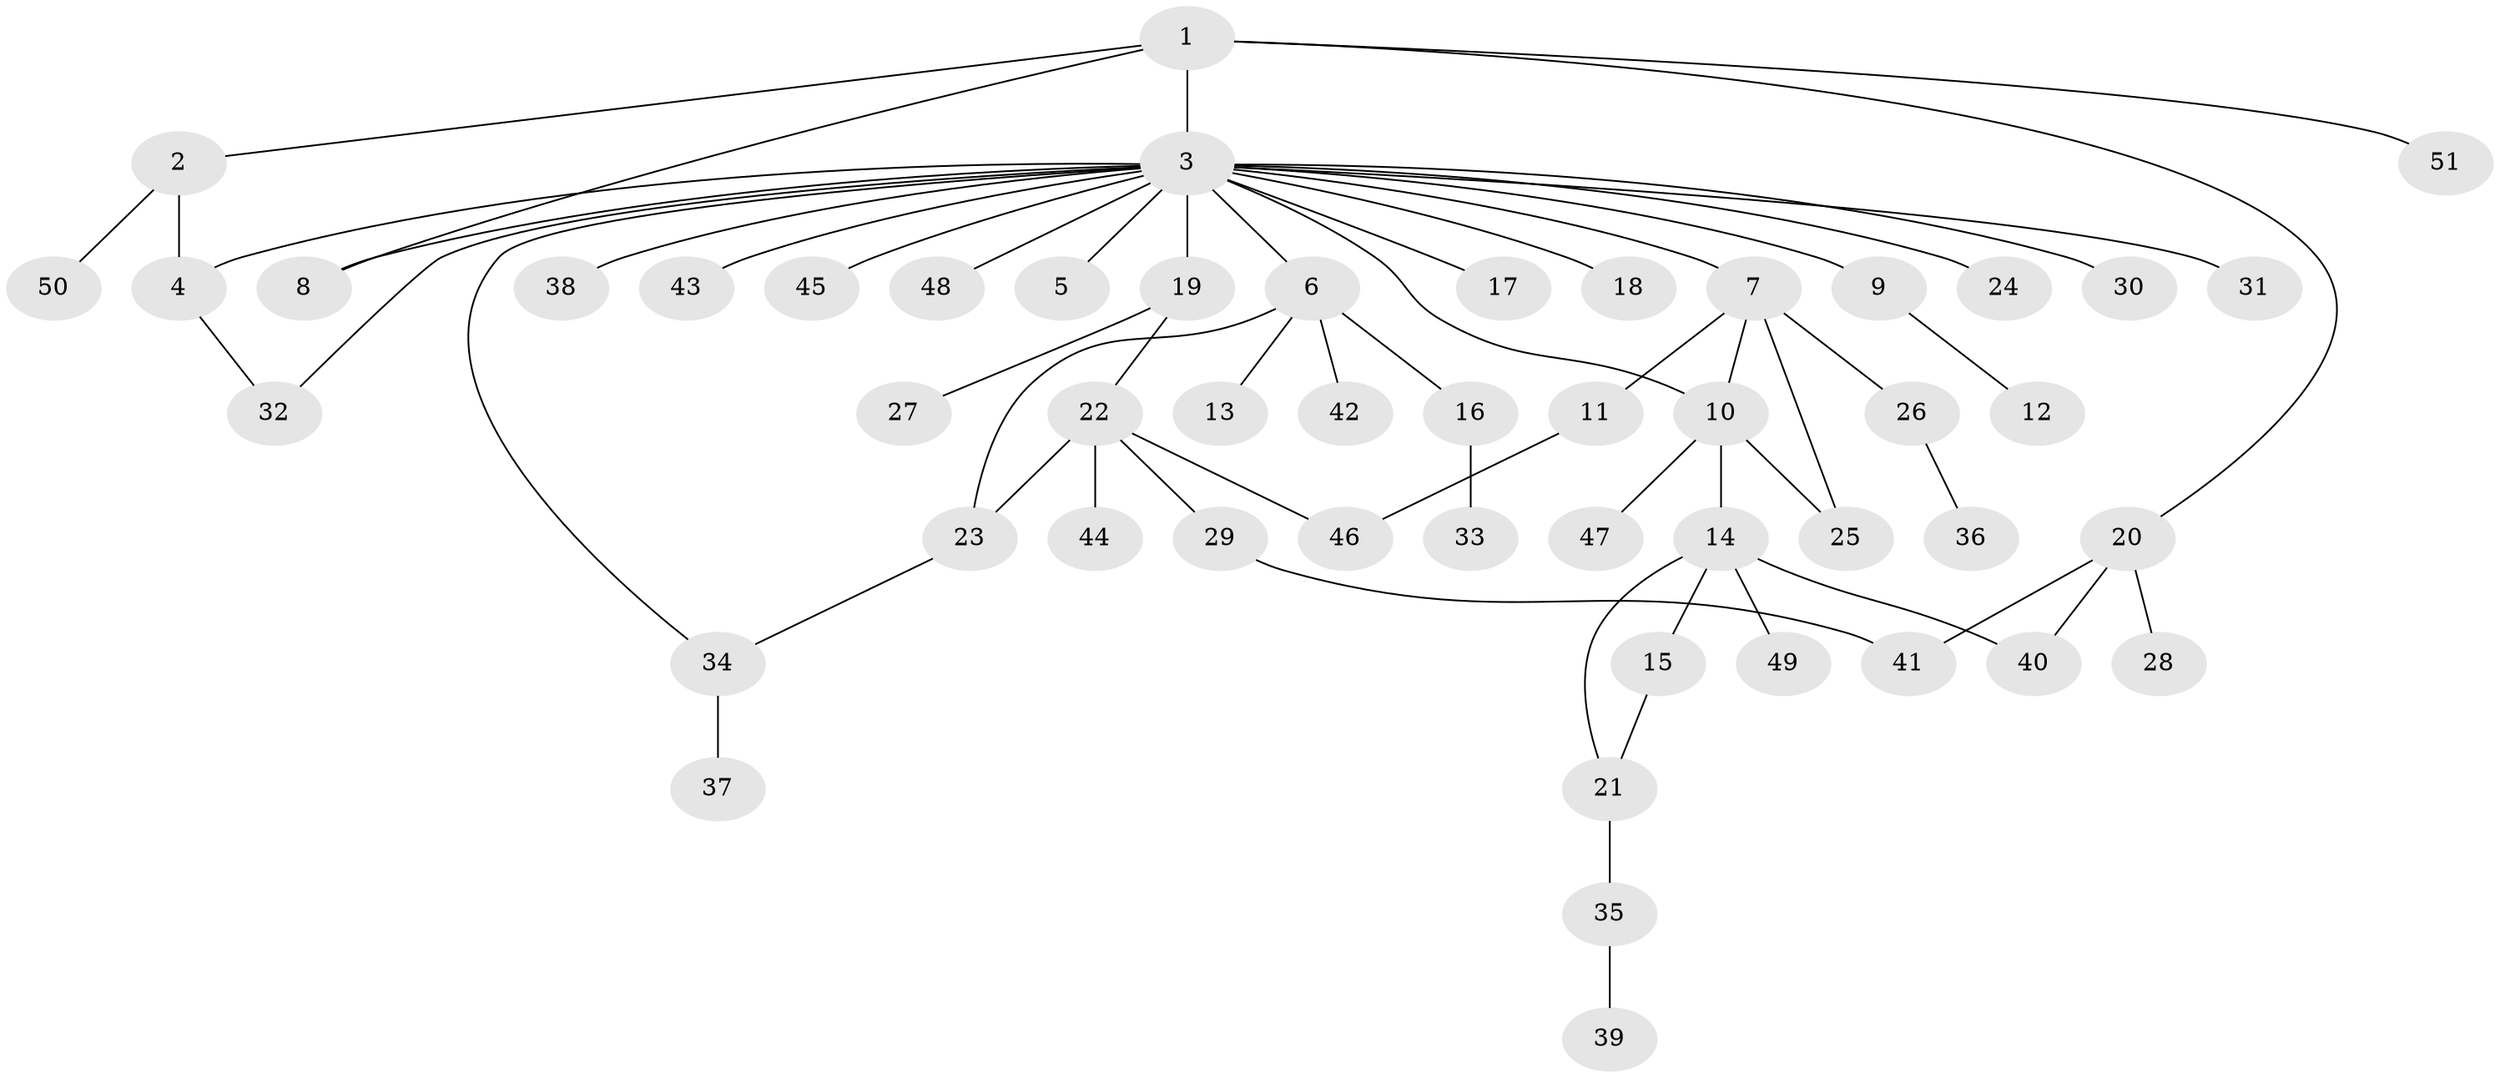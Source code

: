 // Generated by graph-tools (version 1.1) at 2025/11/02/27/25 16:11:11]
// undirected, 51 vertices, 61 edges
graph export_dot {
graph [start="1"]
  node [color=gray90,style=filled];
  1;
  2;
  3;
  4;
  5;
  6;
  7;
  8;
  9;
  10;
  11;
  12;
  13;
  14;
  15;
  16;
  17;
  18;
  19;
  20;
  21;
  22;
  23;
  24;
  25;
  26;
  27;
  28;
  29;
  30;
  31;
  32;
  33;
  34;
  35;
  36;
  37;
  38;
  39;
  40;
  41;
  42;
  43;
  44;
  45;
  46;
  47;
  48;
  49;
  50;
  51;
  1 -- 2;
  1 -- 3;
  1 -- 8;
  1 -- 20;
  1 -- 51;
  2 -- 4;
  2 -- 50;
  3 -- 4;
  3 -- 5;
  3 -- 6;
  3 -- 7;
  3 -- 8;
  3 -- 9;
  3 -- 10;
  3 -- 17;
  3 -- 18;
  3 -- 19;
  3 -- 24;
  3 -- 30;
  3 -- 31;
  3 -- 32;
  3 -- 34;
  3 -- 38;
  3 -- 43;
  3 -- 45;
  3 -- 48;
  4 -- 32;
  6 -- 13;
  6 -- 16;
  6 -- 23;
  6 -- 42;
  7 -- 10;
  7 -- 11;
  7 -- 25;
  7 -- 26;
  9 -- 12;
  10 -- 14;
  10 -- 25;
  10 -- 47;
  11 -- 46;
  14 -- 15;
  14 -- 21;
  14 -- 40;
  14 -- 49;
  15 -- 21;
  16 -- 33;
  19 -- 22;
  19 -- 27;
  20 -- 28;
  20 -- 40;
  20 -- 41;
  21 -- 35;
  22 -- 23;
  22 -- 29;
  22 -- 44;
  22 -- 46;
  23 -- 34;
  26 -- 36;
  29 -- 41;
  34 -- 37;
  35 -- 39;
}
